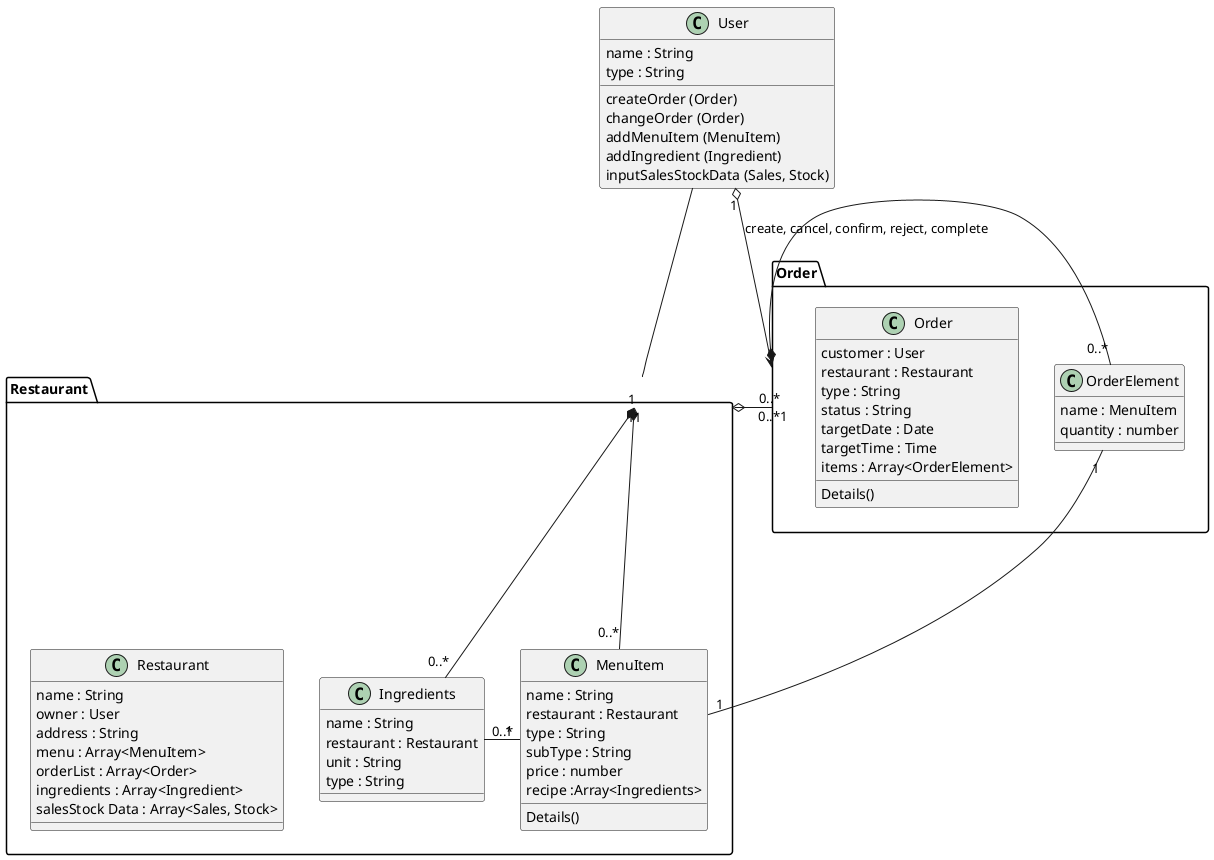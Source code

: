 @startuml cof-f-resh class diagram



class User {
name : String
type : String
createOrder (Order)
changeOrder (Order)
addMenuItem (MenuItem)
addIngredient (Ingredient)
inputSalesStockData (Sales, Stock)
}

' class Customer {
' name : String
' type : String
' createOrder (Order)
' changeOrder (Order)
' addMenuItem (MenuItem)
' addIngredient (Ingredient)
' inputSalesStockData (Sales, Stock)
' }

package Order {
class Order {
customer : User
restaurant : Restaurant
type : String
status : String
targetDate : Date
targetTime : Time
items : Array<OrderElement>
Details()
}

class OrderElement {
name : MenuItem
quantity : number

}
}

package Restaurant {
class Restaurant {
  name : String
  owner : User
  address : String
  menu : Array<MenuItem>
  orderList : Array<Order>
  ingredients : Array<Ingredient>
  salesStock Data : Array<Sales, Stock>
}
class MenuItem{
name : String
restaurant : Restaurant
type : String
subType : String
price : number
recipe :Array<Ingredients>
Details()
}

class Ingredients {
name : String
restaurant : Restaurant
unit : String
type : String
}
}

User - Restaurant
User "1" o--> "0..*" Order : create, cancel, confirm, reject, complete
Order "1" *- "0..*" OrderElement
OrderElement "1" --- "1" MenuItem
Restaurant "1" o- "0..*" Order
Restaurant "1" *--- "0..*" MenuItem
Restaurant "1" *-- "0..*" Ingredients
MenuItem "1" - "0..*" Ingredients

@enduml









class Person {
  name: string
  age: number

  photos : [Photo]
  construstor (name: string, age: number)
  addPhoto(photo: Photo)
  likePhoto(photo: Photo)
}
class Photo {
filename : string

likedBy  : [Person]
constructor (fileName: string)
}

Person "1" o-----> "0..*" Photo : keeps, likes
Photo -----> "0..*" Person : liked by
